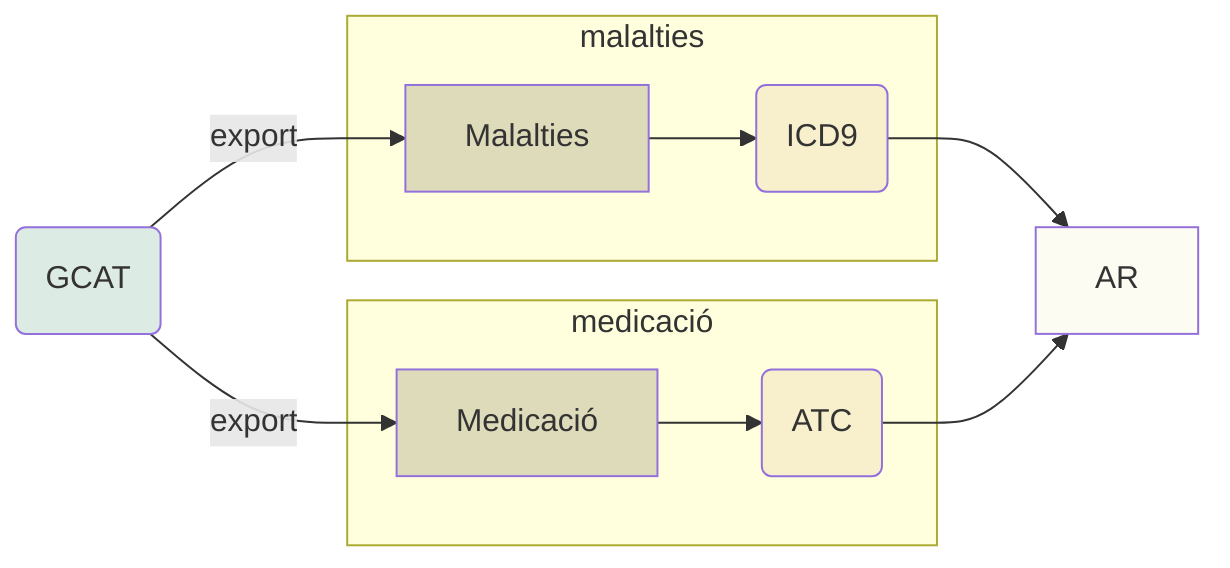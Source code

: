 graph LR

  A(GCAT)-->|export| B[Malalties]
  A(GCAT)-->|export| C[Medicació]

  subgraph malalties
  B-->D(ICD9)
  end

  subgraph medicació
  C-->E(ATC)
  end

  D-->F[AR]
  E-->F

  style A fill:#DCEBE3
  style B fill:#DEDBBA
  style C fill:#DEDBBA
  style D fill:#F8F0CC
  style E fill:#F8F0CC
  style F fill:#FCFCF2